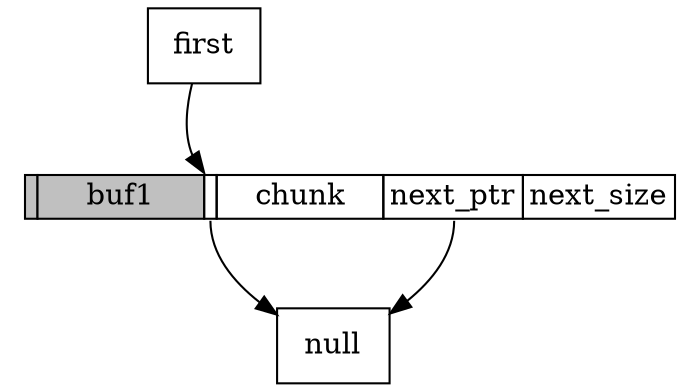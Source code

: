 digraph structs {
    node [shape=plaintext]
    rankdir = TB;

    first [shape="box", label="first"]

    block1 [label=<
        <table border="0" cellborder="1" cellspacing="0">
            <tr>
                <td bgcolor="gray" port="f1.0"></td>
                <td bgcolor="gray" port="f1" width="80">buf1</td>
                <td port="f2.0"></td>
                <td port="f2" width="80">chunk</td>
                <td port="f3">next_ptr</td>
                <td>next_size</td>
            </tr>
        </table>
    >];


    null [shape="box", label="null"]

first -> block1:"f2.0":nw;
block1:"f2.0":s -> null;
block1:"f3":s -> null;

}

